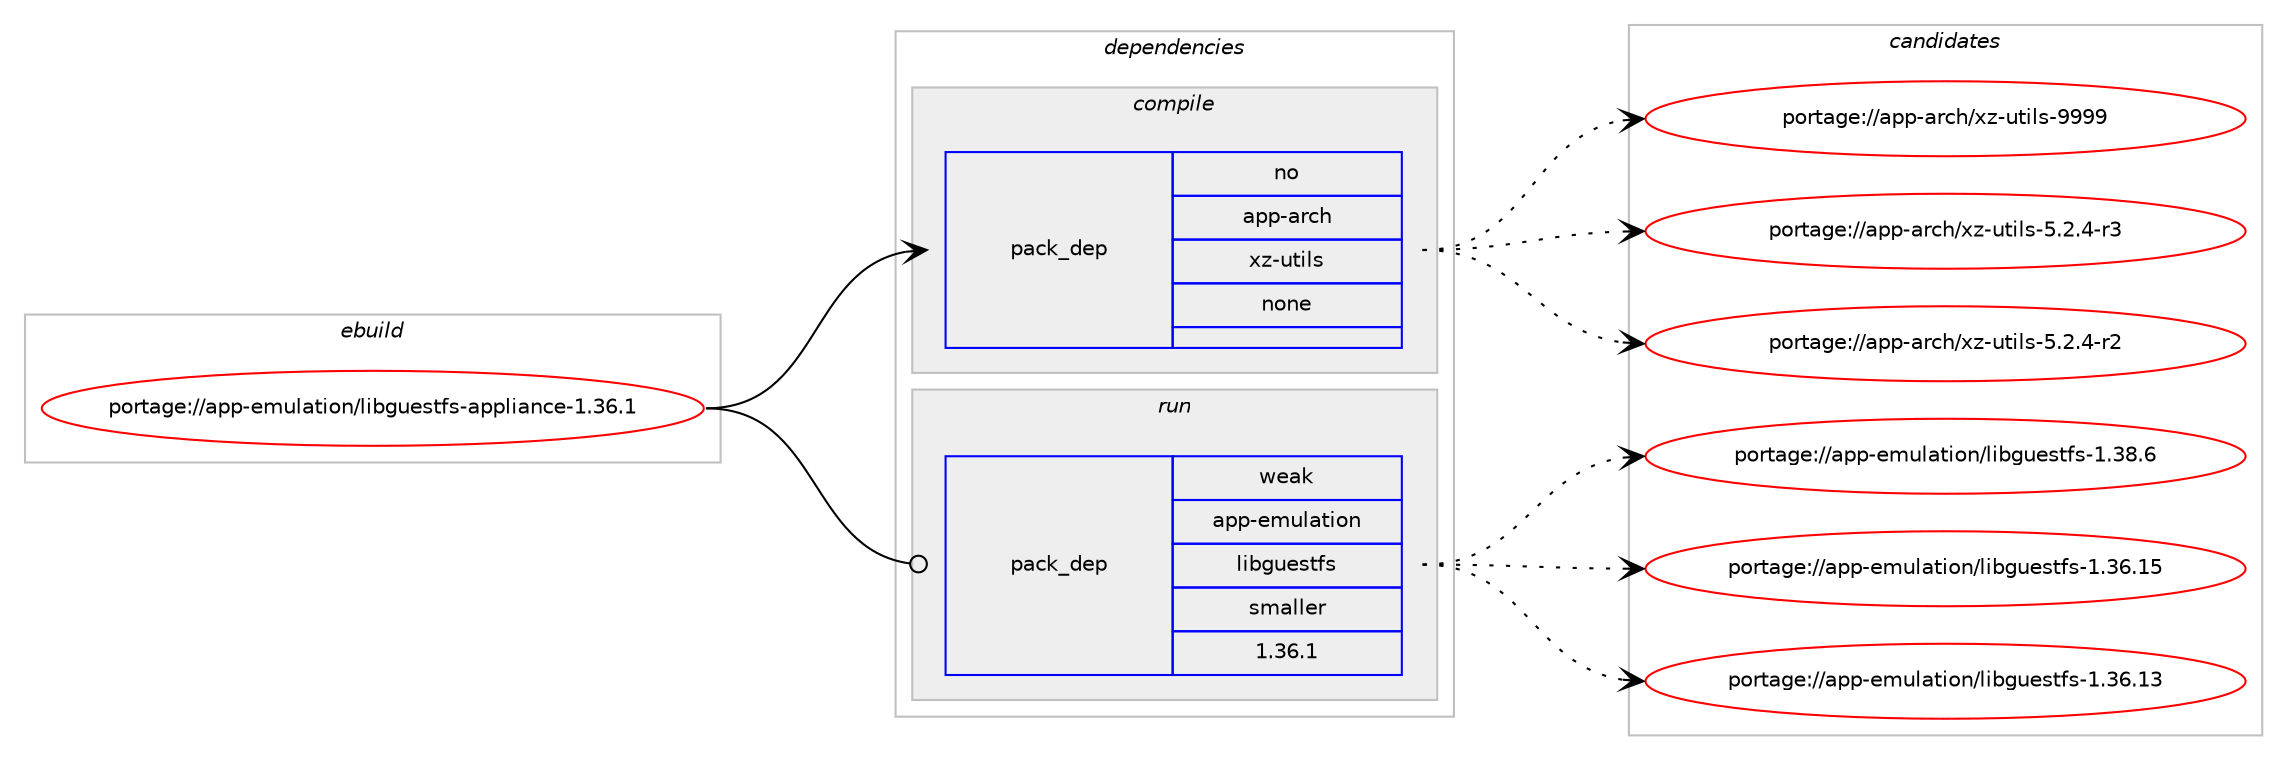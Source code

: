 digraph prolog {

# *************
# Graph options
# *************

newrank=true;
concentrate=true;
compound=true;
graph [rankdir=LR,fontname=Helvetica,fontsize=10,ranksep=1.5];#, ranksep=2.5, nodesep=0.2];
edge  [arrowhead=vee];
node  [fontname=Helvetica,fontsize=10];

# **********
# The ebuild
# **********

subgraph cluster_leftcol {
color=gray;
label=<<i>ebuild</i>>;
id [label="portage://app-emulation/libguestfs-appliance-1.36.1", color=red, width=4, href="../app-emulation/libguestfs-appliance-1.36.1.svg"];
}

# ****************
# The dependencies
# ****************

subgraph cluster_midcol {
color=gray;
label=<<i>dependencies</i>>;
subgraph cluster_compile {
fillcolor="#eeeeee";
style=filled;
label=<<i>compile</i>>;
subgraph pack472687 {
dependency629379 [label=<<TABLE BORDER="0" CELLBORDER="1" CELLSPACING="0" CELLPADDING="4" WIDTH="220"><TR><TD ROWSPAN="6" CELLPADDING="30">pack_dep</TD></TR><TR><TD WIDTH="110">no</TD></TR><TR><TD>app-arch</TD></TR><TR><TD>xz-utils</TD></TR><TR><TD>none</TD></TR><TR><TD></TD></TR></TABLE>>, shape=none, color=blue];
}
id:e -> dependency629379:w [weight=20,style="solid",arrowhead="vee"];
}
subgraph cluster_compileandrun {
fillcolor="#eeeeee";
style=filled;
label=<<i>compile and run</i>>;
}
subgraph cluster_run {
fillcolor="#eeeeee";
style=filled;
label=<<i>run</i>>;
subgraph pack472688 {
dependency629380 [label=<<TABLE BORDER="0" CELLBORDER="1" CELLSPACING="0" CELLPADDING="4" WIDTH="220"><TR><TD ROWSPAN="6" CELLPADDING="30">pack_dep</TD></TR><TR><TD WIDTH="110">weak</TD></TR><TR><TD>app-emulation</TD></TR><TR><TD>libguestfs</TD></TR><TR><TD>smaller</TD></TR><TR><TD>1.36.1</TD></TR></TABLE>>, shape=none, color=blue];
}
id:e -> dependency629380:w [weight=20,style="solid",arrowhead="odot"];
}
}

# **************
# The candidates
# **************

subgraph cluster_choices {
rank=same;
color=gray;
label=<<i>candidates</i>>;

subgraph choice472687 {
color=black;
nodesep=1;
choice9711211245971149910447120122451171161051081154557575757 [label="portage://app-arch/xz-utils-9999", color=red, width=4,href="../app-arch/xz-utils-9999.svg"];
choice9711211245971149910447120122451171161051081154553465046524511451 [label="portage://app-arch/xz-utils-5.2.4-r3", color=red, width=4,href="../app-arch/xz-utils-5.2.4-r3.svg"];
choice9711211245971149910447120122451171161051081154553465046524511450 [label="portage://app-arch/xz-utils-5.2.4-r2", color=red, width=4,href="../app-arch/xz-utils-5.2.4-r2.svg"];
dependency629379:e -> choice9711211245971149910447120122451171161051081154557575757:w [style=dotted,weight="100"];
dependency629379:e -> choice9711211245971149910447120122451171161051081154553465046524511451:w [style=dotted,weight="100"];
dependency629379:e -> choice9711211245971149910447120122451171161051081154553465046524511450:w [style=dotted,weight="100"];
}
subgraph choice472688 {
color=black;
nodesep=1;
choice971121124510110911710897116105111110471081059810311710111511610211545494651564654 [label="portage://app-emulation/libguestfs-1.38.6", color=red, width=4,href="../app-emulation/libguestfs-1.38.6.svg"];
choice97112112451011091171089711610511111047108105981031171011151161021154549465154464953 [label="portage://app-emulation/libguestfs-1.36.15", color=red, width=4,href="../app-emulation/libguestfs-1.36.15.svg"];
choice97112112451011091171089711610511111047108105981031171011151161021154549465154464951 [label="portage://app-emulation/libguestfs-1.36.13", color=red, width=4,href="../app-emulation/libguestfs-1.36.13.svg"];
dependency629380:e -> choice971121124510110911710897116105111110471081059810311710111511610211545494651564654:w [style=dotted,weight="100"];
dependency629380:e -> choice97112112451011091171089711610511111047108105981031171011151161021154549465154464953:w [style=dotted,weight="100"];
dependency629380:e -> choice97112112451011091171089711610511111047108105981031171011151161021154549465154464951:w [style=dotted,weight="100"];
}
}

}
